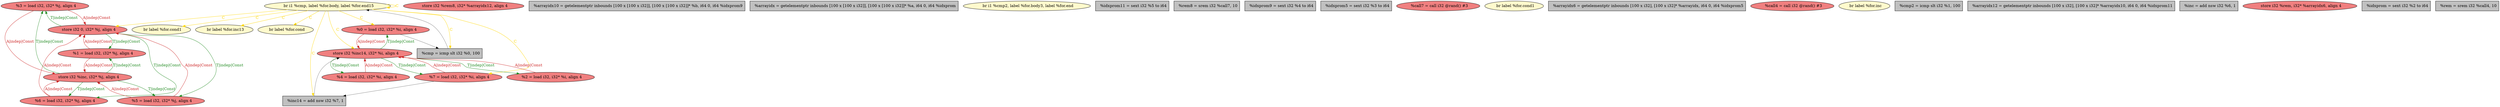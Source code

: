 
digraph G {


node581 [fillcolor=lightcoral,label="  %3 = load i32, i32* %j, align 4",shape=ellipse,style=filled ]
node580 [fillcolor=lightcoral,label="  store i32 %rem8, i32* %arrayidx12, align 4",shape=ellipse,style=filled ]
node576 [fillcolor=grey,label="  %arrayidx10 = getelementptr inbounds [100 x [100 x i32]], [100 x [100 x i32]]* %b, i64 0, i64 %idxprom9",shape=rectangle,style=filled ]
node573 [fillcolor=lightcoral,label="  %0 = load i32, i32* %i, align 4",shape=ellipse,style=filled ]
node572 [fillcolor=lightcoral,label="  store i32 0, i32* %j, align 4",shape=ellipse,style=filled ]
node588 [fillcolor=lemonchiffon,label="  br label %for.cond1",shape=ellipse,style=filled ]
node587 [fillcolor=grey,label="  %arrayidx = getelementptr inbounds [100 x [100 x i32]], [100 x [100 x i32]]* %a, i64 0, i64 %idxprom",shape=rectangle,style=filled ]
node571 [fillcolor=lightcoral,label="  %6 = load i32, i32* %j, align 4",shape=ellipse,style=filled ]
node585 [fillcolor=lemonchiffon,label="  br i1 %cmp2, label %for.body3, label %for.end",shape=ellipse,style=filled ]
node570 [fillcolor=grey,label="  %idxprom11 = sext i32 %5 to i64",shape=rectangle,style=filled ]
node589 [fillcolor=lemonchiffon,label="  br i1 %cmp, label %for.body, label %for.end15",shape=ellipse,style=filled ]
node586 [fillcolor=grey,label="  %rem8 = srem i32 %call7, 10",shape=rectangle,style=filled ]
node579 [fillcolor=grey,label="  %idxprom9 = sext i32 %4 to i64",shape=rectangle,style=filled ]
node559 [fillcolor=lightcoral,label="  store i32 %inc14, i32* %i, align 4",shape=ellipse,style=filled ]
node575 [fillcolor=grey,label="  %idxprom5 = sext i32 %3 to i64",shape=rectangle,style=filled ]
node564 [fillcolor=lemonchiffon,label="  br label %for.inc13",shape=ellipse,style=filled ]
node583 [fillcolor=lightcoral,label="  %call7 = call i32 @rand() #3",shape=ellipse,style=filled ]
node577 [fillcolor=lightcoral,label="  %5 = load i32, i32* %j, align 4",shape=ellipse,style=filled ]
node558 [fillcolor=lemonchiffon,label="  br label %for.cond1",shape=ellipse,style=filled ]
node563 [fillcolor=lightcoral,label="  %7 = load i32, i32* %i, align 4",shape=ellipse,style=filled ]
node568 [fillcolor=grey,label="  %arrayidx6 = getelementptr inbounds [100 x i32], [100 x i32]* %arrayidx, i64 0, i64 %idxprom5",shape=rectangle,style=filled ]
node554 [fillcolor=lightcoral,label="  %2 = load i32, i32* %i, align 4",shape=ellipse,style=filled ]
node556 [fillcolor=lightcoral,label="  %call4 = call i32 @rand() #3",shape=ellipse,style=filled ]
node557 [fillcolor=lemonchiffon,label="  br label %for.cond",shape=ellipse,style=filled ]
node560 [fillcolor=lightcoral,label="  store i32 %inc, i32* %j, align 4",shape=ellipse,style=filled ]
node578 [fillcolor=lightcoral,label="  %1 = load i32, i32* %j, align 4",shape=ellipse,style=filled ]
node565 [fillcolor=lemonchiffon,label="  br label %for.inc",shape=ellipse,style=filled ]
node561 [fillcolor=grey,label="  %inc14 = add nsw i32 %7, 1",shape=rectangle,style=filled ]
node566 [fillcolor=grey,label="  %cmp2 = icmp slt i32 %1, 100",shape=rectangle,style=filled ]
node582 [fillcolor=grey,label="  %arrayidx12 = getelementptr inbounds [100 x i32], [100 x i32]* %arrayidx10, i64 0, i64 %idxprom11",shape=rectangle,style=filled ]
node562 [fillcolor=grey,label="  %inc = add nsw i32 %6, 1",shape=rectangle,style=filled ]
node584 [fillcolor=lightcoral,label="  store i32 %rem, i32* %arrayidx6, align 4",shape=ellipse,style=filled ]
node574 [fillcolor=lightcoral,label="  %4 = load i32, i32* %i, align 4",shape=ellipse,style=filled ]
node567 [fillcolor=grey,label="  %idxprom = sext i32 %2 to i64",shape=rectangle,style=filled ]
node555 [fillcolor=grey,label="  %rem = srem i32 %call4, 10",shape=rectangle,style=filled ]
node569 [fillcolor=grey,label="  %cmp = icmp slt i32 %0, 100",shape=rectangle,style=filled ]

node589->node564 [style=solid,color=gold,label="C",penwidth=1.0,fontcolor=gold ]
node589->node557 [style=solid,color=gold,label="C",penwidth=1.0,fontcolor=gold ]
node571->node572 [style=solid,color=firebrick3,label="A|indep|Const",penwidth=1.0,fontcolor=firebrick3 ]
node573->node569 [style=solid,color=black,label="",penwidth=0.5,fontcolor=black ]
node589->node569 [style=solid,color=gold,label="C",penwidth=1.0,fontcolor=gold ]
node589->node563 [style=solid,color=gold,label="C",penwidth=1.0,fontcolor=gold ]
node561->node559 [style=solid,color=black,label="",penwidth=0.5,fontcolor=black ]
node563->node559 [style=solid,color=firebrick3,label="A|indep|Const",penwidth=1.0,fontcolor=firebrick3 ]
node581->node560 [style=solid,color=firebrick3,label="A|indep|Const",penwidth=1.0,fontcolor=firebrick3 ]
node571->node560 [style=solid,color=firebrick3,label="A|indep|Const",penwidth=1.0,fontcolor=firebrick3 ]
node589->node572 [style=solid,color=gold,label="C",penwidth=1.0,fontcolor=gold ]
node563->node561 [style=solid,color=black,label="",penwidth=0.5,fontcolor=black ]
node589->node559 [style=solid,color=gold,label="C",penwidth=1.0,fontcolor=gold ]
node572->node571 [style=solid,color=forestgreen,label="T|indep|Const",penwidth=1.0,fontcolor=forestgreen ]
node578->node572 [style=solid,color=firebrick3,label="A|indep|Const",penwidth=1.0,fontcolor=firebrick3 ]
node559->node554 [style=solid,color=forestgreen,label="T|indep|Const",penwidth=1.0,fontcolor=forestgreen ]
node572->node577 [style=solid,color=forestgreen,label="T|indep|Const",penwidth=1.0,fontcolor=forestgreen ]
node560->node581 [style=solid,color=forestgreen,label="T|indep|Const",penwidth=1.0,fontcolor=forestgreen ]
node559->node574 [style=solid,color=forestgreen,label="T|indep|Const",penwidth=1.0,fontcolor=forestgreen ]
node581->node572 [style=solid,color=firebrick3,label="A|indep|Const",penwidth=1.0,fontcolor=firebrick3 ]
node572->node581 [style=solid,color=forestgreen,label="T|indep|Const",penwidth=1.0,fontcolor=forestgreen ]
node560->node571 [style=solid,color=forestgreen,label="T|indep|Const",penwidth=1.0,fontcolor=forestgreen ]
node569->node589 [style=solid,color=black,label="",penwidth=0.5,fontcolor=black ]
node560->node577 [style=solid,color=forestgreen,label="T|indep|Const",penwidth=1.0,fontcolor=forestgreen ]
node578->node560 [style=solid,color=firebrick3,label="A|indep|Const",penwidth=1.0,fontcolor=firebrick3 ]
node554->node559 [style=solid,color=firebrick3,label="A|indep|Const",penwidth=1.0,fontcolor=firebrick3 ]
node560->node578 [style=solid,color=forestgreen,label="T|indep|Const",penwidth=1.0,fontcolor=forestgreen ]
node572->node578 [style=solid,color=forestgreen,label="T|indep|Const",penwidth=1.0,fontcolor=forestgreen ]
node577->node560 [style=solid,color=firebrick3,label="A|indep|Const",penwidth=1.0,fontcolor=firebrick3 ]
node589->node573 [style=solid,color=gold,label="C",penwidth=1.0,fontcolor=gold ]
node577->node572 [style=solid,color=firebrick3,label="A|indep|Const",penwidth=1.0,fontcolor=firebrick3 ]
node559->node573 [style=solid,color=forestgreen,label="T|indep|Const",penwidth=1.0,fontcolor=forestgreen ]
node589->node589 [style=solid,color=gold,label="C",penwidth=1.0,fontcolor=gold ]
node573->node559 [style=solid,color=firebrick3,label="A|indep|Const",penwidth=1.0,fontcolor=firebrick3 ]
node559->node563 [style=solid,color=forestgreen,label="T|indep|Const",penwidth=1.0,fontcolor=forestgreen ]
node589->node561 [style=solid,color=gold,label="C",penwidth=1.0,fontcolor=gold ]
node589->node588 [style=solid,color=gold,label="C",penwidth=1.0,fontcolor=gold ]
node574->node559 [style=solid,color=firebrick3,label="A|indep|Const",penwidth=1.0,fontcolor=firebrick3 ]


}
